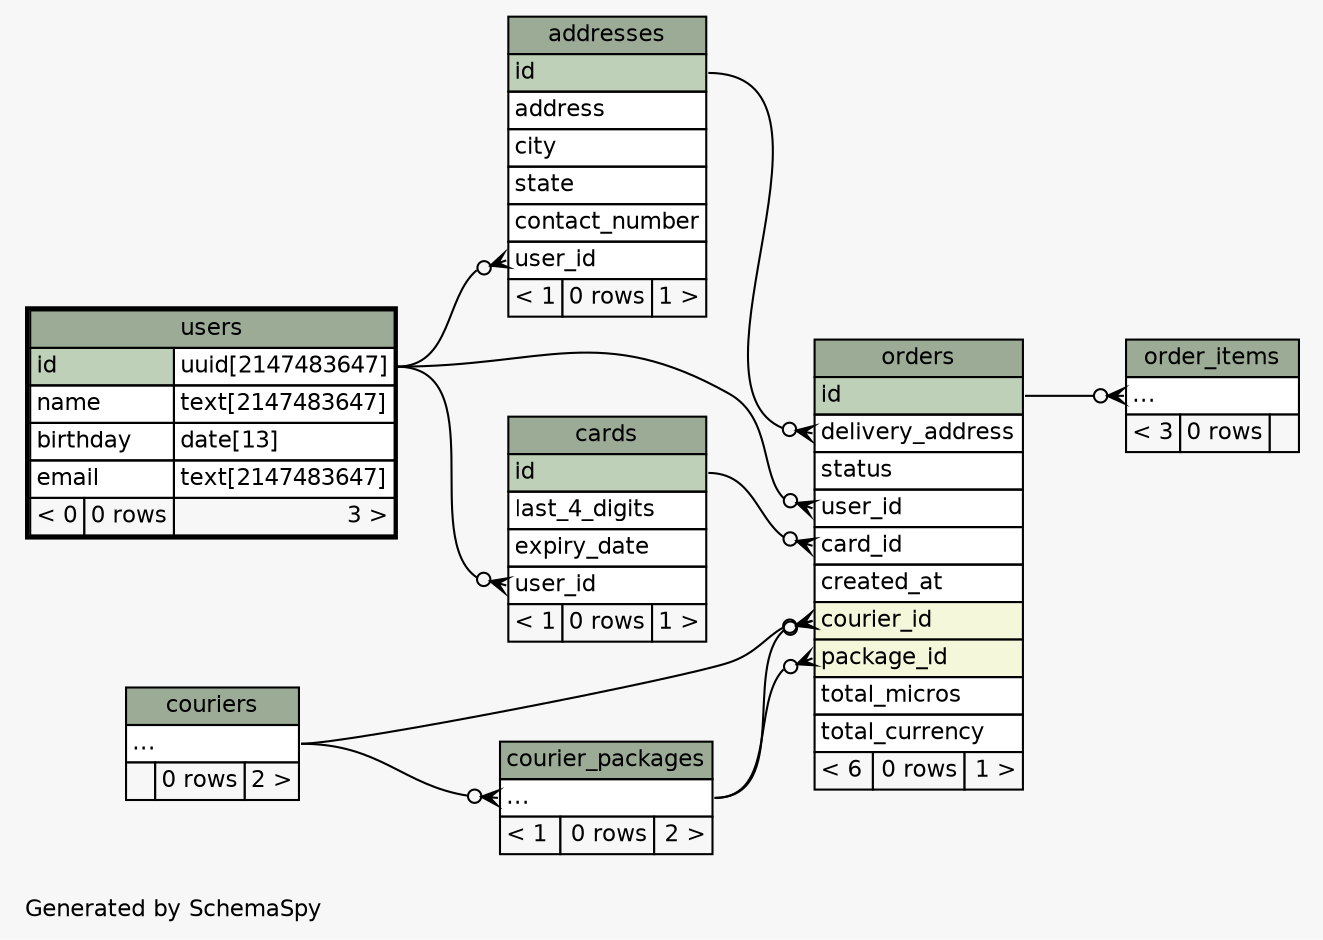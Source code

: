 // dot 2.38.0 on Linux 4.4.0-31-generic
// SchemaSpy rev 590
digraph "twoDegreesRelationshipsDiagram" {
  graph [
    rankdir="RL"
    bgcolor="#f7f7f7"
    label="\nGenerated by SchemaSpy"
    labeljust="l"
    nodesep="0.18"
    ranksep="0.46"
    fontname="Helvetica"
    fontsize="11"
  ];
  node [
    fontname="Helvetica"
    fontsize="11"
    shape="plaintext"
  ];
  edge [
    arrowsize="0.8"
  ];
  "addresses":"user_id":w -> "users":"id.type":e [arrowhead=none dir=back arrowtail=crowodot];
  "cards":"user_id":w -> "users":"id.type":e [arrowhead=none dir=back arrowtail=crowodot];
  "courier_packages":"elipses":w -> "couriers":"elipses":e [arrowhead=none dir=back arrowtail=crowodot];
  "order_items":"elipses":w -> "orders":"id":e [arrowhead=none dir=back arrowtail=crowodot];
  "orders":"card_id":w -> "cards":"id":e [arrowhead=none dir=back arrowtail=crowodot];
  "orders":"courier_id":w -> "courier_packages":"elipses":e [arrowhead=none dir=back arrowtail=crowodot];
  "orders":"courier_id":w -> "couriers":"elipses":e [arrowhead=none dir=back arrowtail=crowodot];
  "orders":"delivery_address":w -> "addresses":"id":e [arrowhead=none dir=back arrowtail=crowodot];
  "orders":"package_id":w -> "courier_packages":"elipses":e [arrowhead=none dir=back arrowtail=crowodot];
  "orders":"user_id":w -> "users":"id.type":e [arrowhead=none dir=back arrowtail=crowodot];
  "addresses" [
    label=<
    <TABLE BORDER="0" CELLBORDER="1" CELLSPACING="0" BGCOLOR="#ffffff">
      <TR><TD COLSPAN="3" BGCOLOR="#9bab96" ALIGN="CENTER">addresses</TD></TR>
      <TR><TD PORT="id" COLSPAN="3" BGCOLOR="#bed1b8" ALIGN="LEFT">id</TD></TR>
      <TR><TD PORT="address" COLSPAN="3" ALIGN="LEFT">address</TD></TR>
      <TR><TD PORT="city" COLSPAN="3" ALIGN="LEFT">city</TD></TR>
      <TR><TD PORT="state" COLSPAN="3" ALIGN="LEFT">state</TD></TR>
      <TR><TD PORT="contact_number" COLSPAN="3" ALIGN="LEFT">contact_number</TD></TR>
      <TR><TD PORT="user_id" COLSPAN="3" ALIGN="LEFT">user_id</TD></TR>
      <TR><TD ALIGN="LEFT" BGCOLOR="#f7f7f7">&lt; 1</TD><TD ALIGN="RIGHT" BGCOLOR="#f7f7f7">0 rows</TD><TD ALIGN="RIGHT" BGCOLOR="#f7f7f7">1 &gt;</TD></TR>
    </TABLE>>
    URL="addresses.html"
    tooltip="addresses"
  ];
  "cards" [
    label=<
    <TABLE BORDER="0" CELLBORDER="1" CELLSPACING="0" BGCOLOR="#ffffff">
      <TR><TD COLSPAN="3" BGCOLOR="#9bab96" ALIGN="CENTER">cards</TD></TR>
      <TR><TD PORT="id" COLSPAN="3" BGCOLOR="#bed1b8" ALIGN="LEFT">id</TD></TR>
      <TR><TD PORT="last_4_digits" COLSPAN="3" ALIGN="LEFT">last_4_digits</TD></TR>
      <TR><TD PORT="expiry_date" COLSPAN="3" ALIGN="LEFT">expiry_date</TD></TR>
      <TR><TD PORT="user_id" COLSPAN="3" ALIGN="LEFT">user_id</TD></TR>
      <TR><TD ALIGN="LEFT" BGCOLOR="#f7f7f7">&lt; 1</TD><TD ALIGN="RIGHT" BGCOLOR="#f7f7f7">0 rows</TD><TD ALIGN="RIGHT" BGCOLOR="#f7f7f7">1 &gt;</TD></TR>
    </TABLE>>
    URL="cards.html"
    tooltip="cards"
  ];
  "courier_packages" [
    label=<
    <TABLE BORDER="0" CELLBORDER="1" CELLSPACING="0" BGCOLOR="#ffffff">
      <TR><TD COLSPAN="3" BGCOLOR="#9bab96" ALIGN="CENTER">courier_packages</TD></TR>
      <TR><TD PORT="elipses" COLSPAN="3" ALIGN="LEFT">...</TD></TR>
      <TR><TD ALIGN="LEFT" BGCOLOR="#f7f7f7">&lt; 1</TD><TD ALIGN="RIGHT" BGCOLOR="#f7f7f7">0 rows</TD><TD ALIGN="RIGHT" BGCOLOR="#f7f7f7">2 &gt;</TD></TR>
    </TABLE>>
    URL="courier_packages.html"
    tooltip="courier_packages"
  ];
  "couriers" [
    label=<
    <TABLE BORDER="0" CELLBORDER="1" CELLSPACING="0" BGCOLOR="#ffffff">
      <TR><TD COLSPAN="3" BGCOLOR="#9bab96" ALIGN="CENTER">couriers</TD></TR>
      <TR><TD PORT="elipses" COLSPAN="3" ALIGN="LEFT">...</TD></TR>
      <TR><TD ALIGN="LEFT" BGCOLOR="#f7f7f7">  </TD><TD ALIGN="RIGHT" BGCOLOR="#f7f7f7">0 rows</TD><TD ALIGN="RIGHT" BGCOLOR="#f7f7f7">2 &gt;</TD></TR>
    </TABLE>>
    URL="couriers.html"
    tooltip="couriers"
  ];
  "order_items" [
    label=<
    <TABLE BORDER="0" CELLBORDER="1" CELLSPACING="0" BGCOLOR="#ffffff">
      <TR><TD COLSPAN="3" BGCOLOR="#9bab96" ALIGN="CENTER">order_items</TD></TR>
      <TR><TD PORT="elipses" COLSPAN="3" ALIGN="LEFT">...</TD></TR>
      <TR><TD ALIGN="LEFT" BGCOLOR="#f7f7f7">&lt; 3</TD><TD ALIGN="RIGHT" BGCOLOR="#f7f7f7">0 rows</TD><TD ALIGN="RIGHT" BGCOLOR="#f7f7f7">  </TD></TR>
    </TABLE>>
    URL="order_items.html"
    tooltip="order_items"
  ];
  "orders" [
    label=<
    <TABLE BORDER="0" CELLBORDER="1" CELLSPACING="0" BGCOLOR="#ffffff">
      <TR><TD COLSPAN="3" BGCOLOR="#9bab96" ALIGN="CENTER">orders</TD></TR>
      <TR><TD PORT="id" COLSPAN="3" BGCOLOR="#bed1b8" ALIGN="LEFT">id</TD></TR>
      <TR><TD PORT="delivery_address" COLSPAN="3" ALIGN="LEFT">delivery_address</TD></TR>
      <TR><TD PORT="status" COLSPAN="3" ALIGN="LEFT">status</TD></TR>
      <TR><TD PORT="user_id" COLSPAN="3" ALIGN="LEFT">user_id</TD></TR>
      <TR><TD PORT="card_id" COLSPAN="3" ALIGN="LEFT">card_id</TD></TR>
      <TR><TD PORT="created_at" COLSPAN="3" ALIGN="LEFT">created_at</TD></TR>
      <TR><TD PORT="courier_id" COLSPAN="3" BGCOLOR="#f4f7da" ALIGN="LEFT">courier_id</TD></TR>
      <TR><TD PORT="package_id" COLSPAN="3" BGCOLOR="#f4f7da" ALIGN="LEFT">package_id</TD></TR>
      <TR><TD PORT="total_micros" COLSPAN="3" ALIGN="LEFT">total_micros</TD></TR>
      <TR><TD PORT="total_currency" COLSPAN="3" ALIGN="LEFT">total_currency</TD></TR>
      <TR><TD ALIGN="LEFT" BGCOLOR="#f7f7f7">&lt; 6</TD><TD ALIGN="RIGHT" BGCOLOR="#f7f7f7">0 rows</TD><TD ALIGN="RIGHT" BGCOLOR="#f7f7f7">1 &gt;</TD></TR>
    </TABLE>>
    URL="orders.html"
    tooltip="orders"
  ];
  "users" [
    label=<
    <TABLE BORDER="2" CELLBORDER="1" CELLSPACING="0" BGCOLOR="#ffffff">
      <TR><TD COLSPAN="3" BGCOLOR="#9bab96" ALIGN="CENTER">users</TD></TR>
      <TR><TD PORT="id" COLSPAN="2" BGCOLOR="#bed1b8" ALIGN="LEFT">id</TD><TD PORT="id.type" ALIGN="LEFT">uuid[2147483647]</TD></TR>
      <TR><TD PORT="name" COLSPAN="2" ALIGN="LEFT">name</TD><TD PORT="name.type" ALIGN="LEFT">text[2147483647]</TD></TR>
      <TR><TD PORT="birthday" COLSPAN="2" ALIGN="LEFT">birthday</TD><TD PORT="birthday.type" ALIGN="LEFT">date[13]</TD></TR>
      <TR><TD PORT="email" COLSPAN="2" ALIGN="LEFT">email</TD><TD PORT="email.type" ALIGN="LEFT">text[2147483647]</TD></TR>
      <TR><TD ALIGN="LEFT" BGCOLOR="#f7f7f7">&lt; 0</TD><TD ALIGN="RIGHT" BGCOLOR="#f7f7f7">0 rows</TD><TD ALIGN="RIGHT" BGCOLOR="#f7f7f7">3 &gt;</TD></TR>
    </TABLE>>
    URL="users.html"
    tooltip="users"
  ];
}
